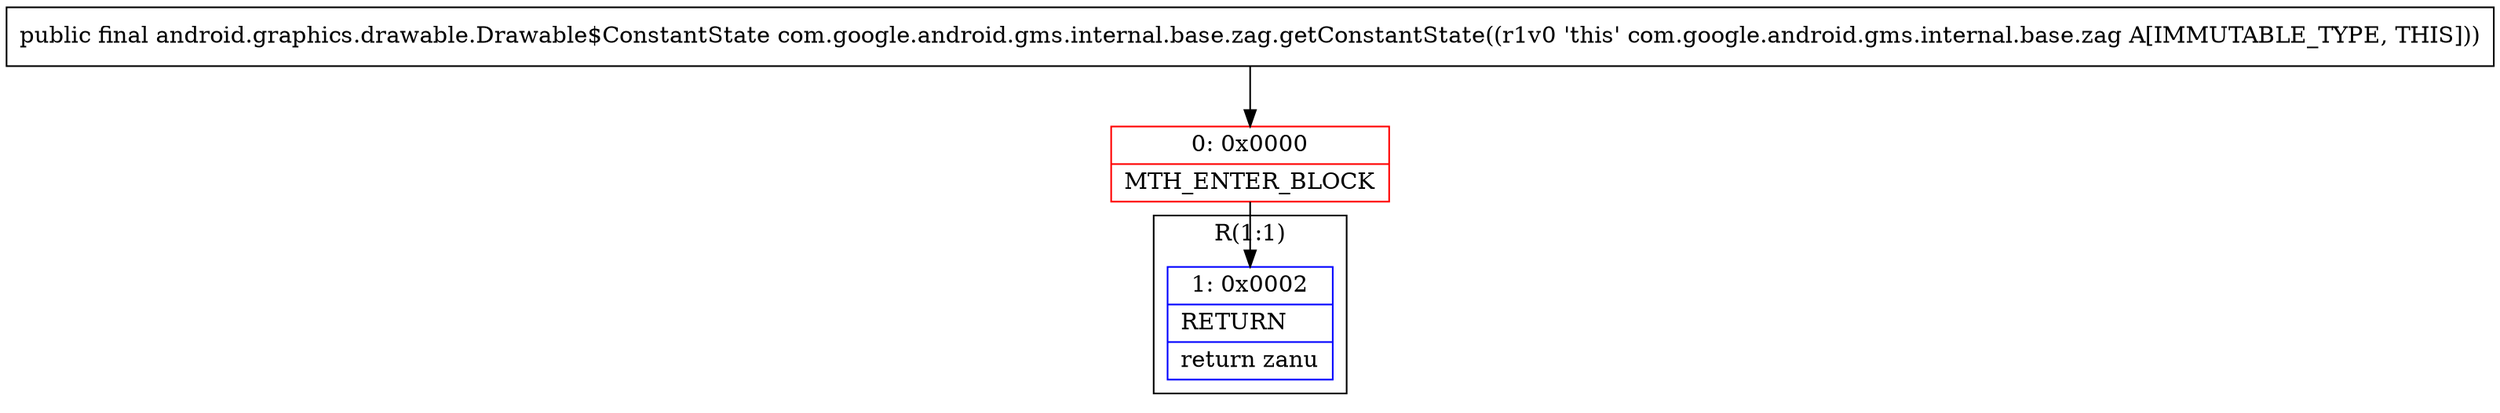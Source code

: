 digraph "CFG forcom.google.android.gms.internal.base.zag.getConstantState()Landroid\/graphics\/drawable\/Drawable$ConstantState;" {
subgraph cluster_Region_1031246677 {
label = "R(1:1)";
node [shape=record,color=blue];
Node_1 [shape=record,label="{1\:\ 0x0002|RETURN\l|return zanu\l}"];
}
Node_0 [shape=record,color=red,label="{0\:\ 0x0000|MTH_ENTER_BLOCK\l}"];
MethodNode[shape=record,label="{public final android.graphics.drawable.Drawable$ConstantState com.google.android.gms.internal.base.zag.getConstantState((r1v0 'this' com.google.android.gms.internal.base.zag A[IMMUTABLE_TYPE, THIS])) }"];
MethodNode -> Node_0;
Node_0 -> Node_1;
}

